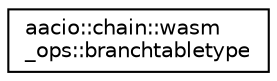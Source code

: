 digraph "Graphical Class Hierarchy"
{
  edge [fontname="Helvetica",fontsize="10",labelfontname="Helvetica",labelfontsize="10"];
  node [fontname="Helvetica",fontsize="10",shape=record];
  rankdir="LR";
  Node0 [label="aacio::chain::wasm\l_ops::branchtabletype",height=0.2,width=0.4,color="black", fillcolor="white", style="filled",URL="$structaacio_1_1chain_1_1wasm__ops_1_1branchtabletype.html"];
}
